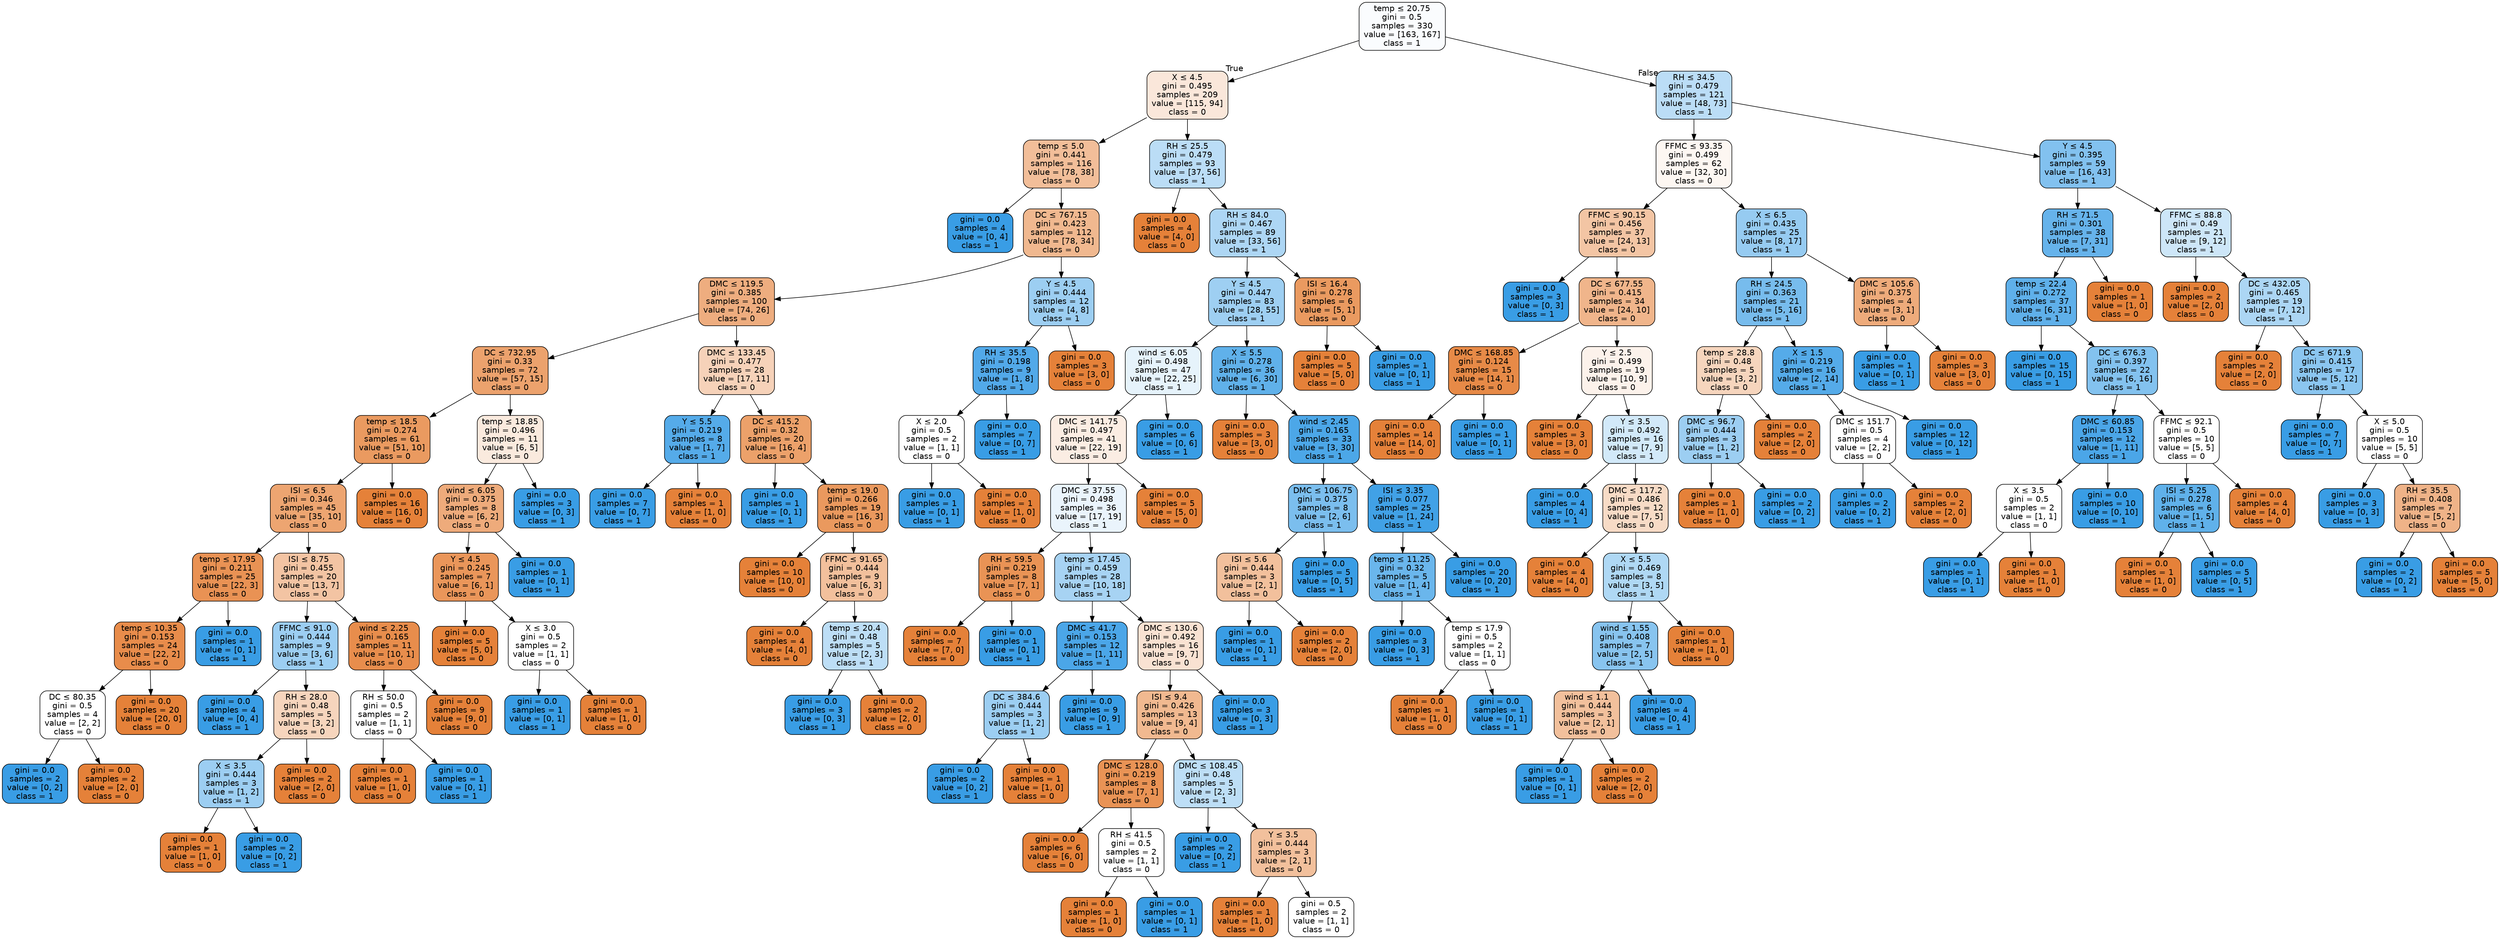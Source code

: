 digraph Tree {
node [shape=box, style="filled, rounded", color="black", fontname=helvetica] ;
edge [fontname=helvetica] ;
0 [label=<temp &le; 20.75<br/>gini = 0.5<br/>samples = 330<br/>value = [163, 167]<br/>class = 1>, fillcolor="#399de506"] ;
1 [label=<X &le; 4.5<br/>gini = 0.495<br/>samples = 209<br/>value = [115, 94]<br/>class = 0>, fillcolor="#e581392f"] ;
0 -> 1 [labeldistance=2.5, labelangle=45, headlabel="True"] ;
2 [label=<temp &le; 5.0<br/>gini = 0.441<br/>samples = 116<br/>value = [78, 38]<br/>class = 0>, fillcolor="#e5813983"] ;
1 -> 2 ;
3 [label=<gini = 0.0<br/>samples = 4<br/>value = [0, 4]<br/>class = 1>, fillcolor="#399de5ff"] ;
2 -> 3 ;
4 [label=<DC &le; 767.15<br/>gini = 0.423<br/>samples = 112<br/>value = [78, 34]<br/>class = 0>, fillcolor="#e5813990"] ;
2 -> 4 ;
5 [label=<DMC &le; 119.5<br/>gini = 0.385<br/>samples = 100<br/>value = [74, 26]<br/>class = 0>, fillcolor="#e58139a5"] ;
4 -> 5 ;
6 [label=<DC &le; 732.95<br/>gini = 0.33<br/>samples = 72<br/>value = [57, 15]<br/>class = 0>, fillcolor="#e58139bc"] ;
5 -> 6 ;
7 [label=<temp &le; 18.5<br/>gini = 0.274<br/>samples = 61<br/>value = [51, 10]<br/>class = 0>, fillcolor="#e58139cd"] ;
6 -> 7 ;
8 [label=<ISI &le; 6.5<br/>gini = 0.346<br/>samples = 45<br/>value = [35, 10]<br/>class = 0>, fillcolor="#e58139b6"] ;
7 -> 8 ;
9 [label=<temp &le; 17.95<br/>gini = 0.211<br/>samples = 25<br/>value = [22, 3]<br/>class = 0>, fillcolor="#e58139dc"] ;
8 -> 9 ;
10 [label=<temp &le; 10.35<br/>gini = 0.153<br/>samples = 24<br/>value = [22, 2]<br/>class = 0>, fillcolor="#e58139e8"] ;
9 -> 10 ;
11 [label=<DC &le; 80.35<br/>gini = 0.5<br/>samples = 4<br/>value = [2, 2]<br/>class = 0>, fillcolor="#e5813900"] ;
10 -> 11 ;
12 [label=<gini = 0.0<br/>samples = 2<br/>value = [0, 2]<br/>class = 1>, fillcolor="#399de5ff"] ;
11 -> 12 ;
13 [label=<gini = 0.0<br/>samples = 2<br/>value = [2, 0]<br/>class = 0>, fillcolor="#e58139ff"] ;
11 -> 13 ;
14 [label=<gini = 0.0<br/>samples = 20<br/>value = [20, 0]<br/>class = 0>, fillcolor="#e58139ff"] ;
10 -> 14 ;
15 [label=<gini = 0.0<br/>samples = 1<br/>value = [0, 1]<br/>class = 1>, fillcolor="#399de5ff"] ;
9 -> 15 ;
16 [label=<ISI &le; 8.75<br/>gini = 0.455<br/>samples = 20<br/>value = [13, 7]<br/>class = 0>, fillcolor="#e5813976"] ;
8 -> 16 ;
17 [label=<FFMC &le; 91.0<br/>gini = 0.444<br/>samples = 9<br/>value = [3, 6]<br/>class = 1>, fillcolor="#399de57f"] ;
16 -> 17 ;
18 [label=<gini = 0.0<br/>samples = 4<br/>value = [0, 4]<br/>class = 1>, fillcolor="#399de5ff"] ;
17 -> 18 ;
19 [label=<RH &le; 28.0<br/>gini = 0.48<br/>samples = 5<br/>value = [3, 2]<br/>class = 0>, fillcolor="#e5813955"] ;
17 -> 19 ;
20 [label=<X &le; 3.5<br/>gini = 0.444<br/>samples = 3<br/>value = [1, 2]<br/>class = 1>, fillcolor="#399de57f"] ;
19 -> 20 ;
21 [label=<gini = 0.0<br/>samples = 1<br/>value = [1, 0]<br/>class = 0>, fillcolor="#e58139ff"] ;
20 -> 21 ;
22 [label=<gini = 0.0<br/>samples = 2<br/>value = [0, 2]<br/>class = 1>, fillcolor="#399de5ff"] ;
20 -> 22 ;
23 [label=<gini = 0.0<br/>samples = 2<br/>value = [2, 0]<br/>class = 0>, fillcolor="#e58139ff"] ;
19 -> 23 ;
24 [label=<wind &le; 2.25<br/>gini = 0.165<br/>samples = 11<br/>value = [10, 1]<br/>class = 0>, fillcolor="#e58139e6"] ;
16 -> 24 ;
25 [label=<RH &le; 50.0<br/>gini = 0.5<br/>samples = 2<br/>value = [1, 1]<br/>class = 0>, fillcolor="#e5813900"] ;
24 -> 25 ;
26 [label=<gini = 0.0<br/>samples = 1<br/>value = [1, 0]<br/>class = 0>, fillcolor="#e58139ff"] ;
25 -> 26 ;
27 [label=<gini = 0.0<br/>samples = 1<br/>value = [0, 1]<br/>class = 1>, fillcolor="#399de5ff"] ;
25 -> 27 ;
28 [label=<gini = 0.0<br/>samples = 9<br/>value = [9, 0]<br/>class = 0>, fillcolor="#e58139ff"] ;
24 -> 28 ;
29 [label=<gini = 0.0<br/>samples = 16<br/>value = [16, 0]<br/>class = 0>, fillcolor="#e58139ff"] ;
7 -> 29 ;
30 [label=<temp &le; 18.85<br/>gini = 0.496<br/>samples = 11<br/>value = [6, 5]<br/>class = 0>, fillcolor="#e581392a"] ;
6 -> 30 ;
31 [label=<wind &le; 6.05<br/>gini = 0.375<br/>samples = 8<br/>value = [6, 2]<br/>class = 0>, fillcolor="#e58139aa"] ;
30 -> 31 ;
32 [label=<Y &le; 4.5<br/>gini = 0.245<br/>samples = 7<br/>value = [6, 1]<br/>class = 0>, fillcolor="#e58139d4"] ;
31 -> 32 ;
33 [label=<gini = 0.0<br/>samples = 5<br/>value = [5, 0]<br/>class = 0>, fillcolor="#e58139ff"] ;
32 -> 33 ;
34 [label=<X &le; 3.0<br/>gini = 0.5<br/>samples = 2<br/>value = [1, 1]<br/>class = 0>, fillcolor="#e5813900"] ;
32 -> 34 ;
35 [label=<gini = 0.0<br/>samples = 1<br/>value = [0, 1]<br/>class = 1>, fillcolor="#399de5ff"] ;
34 -> 35 ;
36 [label=<gini = 0.0<br/>samples = 1<br/>value = [1, 0]<br/>class = 0>, fillcolor="#e58139ff"] ;
34 -> 36 ;
37 [label=<gini = 0.0<br/>samples = 1<br/>value = [0, 1]<br/>class = 1>, fillcolor="#399de5ff"] ;
31 -> 37 ;
38 [label=<gini = 0.0<br/>samples = 3<br/>value = [0, 3]<br/>class = 1>, fillcolor="#399de5ff"] ;
30 -> 38 ;
39 [label=<DMC &le; 133.45<br/>gini = 0.477<br/>samples = 28<br/>value = [17, 11]<br/>class = 0>, fillcolor="#e581395a"] ;
5 -> 39 ;
40 [label=<Y &le; 5.5<br/>gini = 0.219<br/>samples = 8<br/>value = [1, 7]<br/>class = 1>, fillcolor="#399de5db"] ;
39 -> 40 ;
41 [label=<gini = 0.0<br/>samples = 7<br/>value = [0, 7]<br/>class = 1>, fillcolor="#399de5ff"] ;
40 -> 41 ;
42 [label=<gini = 0.0<br/>samples = 1<br/>value = [1, 0]<br/>class = 0>, fillcolor="#e58139ff"] ;
40 -> 42 ;
43 [label=<DC &le; 415.2<br/>gini = 0.32<br/>samples = 20<br/>value = [16, 4]<br/>class = 0>, fillcolor="#e58139bf"] ;
39 -> 43 ;
44 [label=<gini = 0.0<br/>samples = 1<br/>value = [0, 1]<br/>class = 1>, fillcolor="#399de5ff"] ;
43 -> 44 ;
45 [label=<temp &le; 19.0<br/>gini = 0.266<br/>samples = 19<br/>value = [16, 3]<br/>class = 0>, fillcolor="#e58139cf"] ;
43 -> 45 ;
46 [label=<gini = 0.0<br/>samples = 10<br/>value = [10, 0]<br/>class = 0>, fillcolor="#e58139ff"] ;
45 -> 46 ;
47 [label=<FFMC &le; 91.65<br/>gini = 0.444<br/>samples = 9<br/>value = [6, 3]<br/>class = 0>, fillcolor="#e581397f"] ;
45 -> 47 ;
48 [label=<gini = 0.0<br/>samples = 4<br/>value = [4, 0]<br/>class = 0>, fillcolor="#e58139ff"] ;
47 -> 48 ;
49 [label=<temp &le; 20.4<br/>gini = 0.48<br/>samples = 5<br/>value = [2, 3]<br/>class = 1>, fillcolor="#399de555"] ;
47 -> 49 ;
50 [label=<gini = 0.0<br/>samples = 3<br/>value = [0, 3]<br/>class = 1>, fillcolor="#399de5ff"] ;
49 -> 50 ;
51 [label=<gini = 0.0<br/>samples = 2<br/>value = [2, 0]<br/>class = 0>, fillcolor="#e58139ff"] ;
49 -> 51 ;
52 [label=<Y &le; 4.5<br/>gini = 0.444<br/>samples = 12<br/>value = [4, 8]<br/>class = 1>, fillcolor="#399de57f"] ;
4 -> 52 ;
53 [label=<RH &le; 35.5<br/>gini = 0.198<br/>samples = 9<br/>value = [1, 8]<br/>class = 1>, fillcolor="#399de5df"] ;
52 -> 53 ;
54 [label=<X &le; 2.0<br/>gini = 0.5<br/>samples = 2<br/>value = [1, 1]<br/>class = 0>, fillcolor="#e5813900"] ;
53 -> 54 ;
55 [label=<gini = 0.0<br/>samples = 1<br/>value = [0, 1]<br/>class = 1>, fillcolor="#399de5ff"] ;
54 -> 55 ;
56 [label=<gini = 0.0<br/>samples = 1<br/>value = [1, 0]<br/>class = 0>, fillcolor="#e58139ff"] ;
54 -> 56 ;
57 [label=<gini = 0.0<br/>samples = 7<br/>value = [0, 7]<br/>class = 1>, fillcolor="#399de5ff"] ;
53 -> 57 ;
58 [label=<gini = 0.0<br/>samples = 3<br/>value = [3, 0]<br/>class = 0>, fillcolor="#e58139ff"] ;
52 -> 58 ;
59 [label=<RH &le; 25.5<br/>gini = 0.479<br/>samples = 93<br/>value = [37, 56]<br/>class = 1>, fillcolor="#399de557"] ;
1 -> 59 ;
60 [label=<gini = 0.0<br/>samples = 4<br/>value = [4, 0]<br/>class = 0>, fillcolor="#e58139ff"] ;
59 -> 60 ;
61 [label=<RH &le; 84.0<br/>gini = 0.467<br/>samples = 89<br/>value = [33, 56]<br/>class = 1>, fillcolor="#399de569"] ;
59 -> 61 ;
62 [label=<Y &le; 4.5<br/>gini = 0.447<br/>samples = 83<br/>value = [28, 55]<br/>class = 1>, fillcolor="#399de57d"] ;
61 -> 62 ;
63 [label=<wind &le; 6.05<br/>gini = 0.498<br/>samples = 47<br/>value = [22, 25]<br/>class = 1>, fillcolor="#399de51f"] ;
62 -> 63 ;
64 [label=<DMC &le; 141.75<br/>gini = 0.497<br/>samples = 41<br/>value = [22, 19]<br/>class = 0>, fillcolor="#e5813923"] ;
63 -> 64 ;
65 [label=<DMC &le; 37.55<br/>gini = 0.498<br/>samples = 36<br/>value = [17, 19]<br/>class = 1>, fillcolor="#399de51b"] ;
64 -> 65 ;
66 [label=<RH &le; 59.5<br/>gini = 0.219<br/>samples = 8<br/>value = [7, 1]<br/>class = 0>, fillcolor="#e58139db"] ;
65 -> 66 ;
67 [label=<gini = 0.0<br/>samples = 7<br/>value = [7, 0]<br/>class = 0>, fillcolor="#e58139ff"] ;
66 -> 67 ;
68 [label=<gini = 0.0<br/>samples = 1<br/>value = [0, 1]<br/>class = 1>, fillcolor="#399de5ff"] ;
66 -> 68 ;
69 [label=<temp &le; 17.45<br/>gini = 0.459<br/>samples = 28<br/>value = [10, 18]<br/>class = 1>, fillcolor="#399de571"] ;
65 -> 69 ;
70 [label=<DMC &le; 41.7<br/>gini = 0.153<br/>samples = 12<br/>value = [1, 11]<br/>class = 1>, fillcolor="#399de5e8"] ;
69 -> 70 ;
71 [label=<DC &le; 384.6<br/>gini = 0.444<br/>samples = 3<br/>value = [1, 2]<br/>class = 1>, fillcolor="#399de57f"] ;
70 -> 71 ;
72 [label=<gini = 0.0<br/>samples = 2<br/>value = [0, 2]<br/>class = 1>, fillcolor="#399de5ff"] ;
71 -> 72 ;
73 [label=<gini = 0.0<br/>samples = 1<br/>value = [1, 0]<br/>class = 0>, fillcolor="#e58139ff"] ;
71 -> 73 ;
74 [label=<gini = 0.0<br/>samples = 9<br/>value = [0, 9]<br/>class = 1>, fillcolor="#399de5ff"] ;
70 -> 74 ;
75 [label=<DMC &le; 130.6<br/>gini = 0.492<br/>samples = 16<br/>value = [9, 7]<br/>class = 0>, fillcolor="#e5813939"] ;
69 -> 75 ;
76 [label=<ISI &le; 9.4<br/>gini = 0.426<br/>samples = 13<br/>value = [9, 4]<br/>class = 0>, fillcolor="#e581398e"] ;
75 -> 76 ;
77 [label=<DMC &le; 128.0<br/>gini = 0.219<br/>samples = 8<br/>value = [7, 1]<br/>class = 0>, fillcolor="#e58139db"] ;
76 -> 77 ;
78 [label=<gini = 0.0<br/>samples = 6<br/>value = [6, 0]<br/>class = 0>, fillcolor="#e58139ff"] ;
77 -> 78 ;
79 [label=<RH &le; 41.5<br/>gini = 0.5<br/>samples = 2<br/>value = [1, 1]<br/>class = 0>, fillcolor="#e5813900"] ;
77 -> 79 ;
80 [label=<gini = 0.0<br/>samples = 1<br/>value = [1, 0]<br/>class = 0>, fillcolor="#e58139ff"] ;
79 -> 80 ;
81 [label=<gini = 0.0<br/>samples = 1<br/>value = [0, 1]<br/>class = 1>, fillcolor="#399de5ff"] ;
79 -> 81 ;
82 [label=<DMC &le; 108.45<br/>gini = 0.48<br/>samples = 5<br/>value = [2, 3]<br/>class = 1>, fillcolor="#399de555"] ;
76 -> 82 ;
83 [label=<gini = 0.0<br/>samples = 2<br/>value = [0, 2]<br/>class = 1>, fillcolor="#399de5ff"] ;
82 -> 83 ;
84 [label=<Y &le; 3.5<br/>gini = 0.444<br/>samples = 3<br/>value = [2, 1]<br/>class = 0>, fillcolor="#e581397f"] ;
82 -> 84 ;
85 [label=<gini = 0.0<br/>samples = 1<br/>value = [1, 0]<br/>class = 0>, fillcolor="#e58139ff"] ;
84 -> 85 ;
86 [label=<gini = 0.5<br/>samples = 2<br/>value = [1, 1]<br/>class = 0>, fillcolor="#e5813900"] ;
84 -> 86 ;
87 [label=<gini = 0.0<br/>samples = 3<br/>value = [0, 3]<br/>class = 1>, fillcolor="#399de5ff"] ;
75 -> 87 ;
88 [label=<gini = 0.0<br/>samples = 5<br/>value = [5, 0]<br/>class = 0>, fillcolor="#e58139ff"] ;
64 -> 88 ;
89 [label=<gini = 0.0<br/>samples = 6<br/>value = [0, 6]<br/>class = 1>, fillcolor="#399de5ff"] ;
63 -> 89 ;
90 [label=<X &le; 5.5<br/>gini = 0.278<br/>samples = 36<br/>value = [6, 30]<br/>class = 1>, fillcolor="#399de5cc"] ;
62 -> 90 ;
91 [label=<gini = 0.0<br/>samples = 3<br/>value = [3, 0]<br/>class = 0>, fillcolor="#e58139ff"] ;
90 -> 91 ;
92 [label=<wind &le; 2.45<br/>gini = 0.165<br/>samples = 33<br/>value = [3, 30]<br/>class = 1>, fillcolor="#399de5e6"] ;
90 -> 92 ;
93 [label=<DMC &le; 106.75<br/>gini = 0.375<br/>samples = 8<br/>value = [2, 6]<br/>class = 1>, fillcolor="#399de5aa"] ;
92 -> 93 ;
94 [label=<ISI &le; 5.6<br/>gini = 0.444<br/>samples = 3<br/>value = [2, 1]<br/>class = 0>, fillcolor="#e581397f"] ;
93 -> 94 ;
95 [label=<gini = 0.0<br/>samples = 1<br/>value = [0, 1]<br/>class = 1>, fillcolor="#399de5ff"] ;
94 -> 95 ;
96 [label=<gini = 0.0<br/>samples = 2<br/>value = [2, 0]<br/>class = 0>, fillcolor="#e58139ff"] ;
94 -> 96 ;
97 [label=<gini = 0.0<br/>samples = 5<br/>value = [0, 5]<br/>class = 1>, fillcolor="#399de5ff"] ;
93 -> 97 ;
98 [label=<ISI &le; 3.35<br/>gini = 0.077<br/>samples = 25<br/>value = [1, 24]<br/>class = 1>, fillcolor="#399de5f4"] ;
92 -> 98 ;
99 [label=<temp &le; 11.25<br/>gini = 0.32<br/>samples = 5<br/>value = [1, 4]<br/>class = 1>, fillcolor="#399de5bf"] ;
98 -> 99 ;
100 [label=<gini = 0.0<br/>samples = 3<br/>value = [0, 3]<br/>class = 1>, fillcolor="#399de5ff"] ;
99 -> 100 ;
101 [label=<temp &le; 17.9<br/>gini = 0.5<br/>samples = 2<br/>value = [1, 1]<br/>class = 0>, fillcolor="#e5813900"] ;
99 -> 101 ;
102 [label=<gini = 0.0<br/>samples = 1<br/>value = [1, 0]<br/>class = 0>, fillcolor="#e58139ff"] ;
101 -> 102 ;
103 [label=<gini = 0.0<br/>samples = 1<br/>value = [0, 1]<br/>class = 1>, fillcolor="#399de5ff"] ;
101 -> 103 ;
104 [label=<gini = 0.0<br/>samples = 20<br/>value = [0, 20]<br/>class = 1>, fillcolor="#399de5ff"] ;
98 -> 104 ;
105 [label=<ISI &le; 16.4<br/>gini = 0.278<br/>samples = 6<br/>value = [5, 1]<br/>class = 0>, fillcolor="#e58139cc"] ;
61 -> 105 ;
106 [label=<gini = 0.0<br/>samples = 5<br/>value = [5, 0]<br/>class = 0>, fillcolor="#e58139ff"] ;
105 -> 106 ;
107 [label=<gini = 0.0<br/>samples = 1<br/>value = [0, 1]<br/>class = 1>, fillcolor="#399de5ff"] ;
105 -> 107 ;
108 [label=<RH &le; 34.5<br/>gini = 0.479<br/>samples = 121<br/>value = [48, 73]<br/>class = 1>, fillcolor="#399de557"] ;
0 -> 108 [labeldistance=2.5, labelangle=-45, headlabel="False"] ;
109 [label=<FFMC &le; 93.35<br/>gini = 0.499<br/>samples = 62<br/>value = [32, 30]<br/>class = 0>, fillcolor="#e5813910"] ;
108 -> 109 ;
110 [label=<FFMC &le; 90.15<br/>gini = 0.456<br/>samples = 37<br/>value = [24, 13]<br/>class = 0>, fillcolor="#e5813975"] ;
109 -> 110 ;
111 [label=<gini = 0.0<br/>samples = 3<br/>value = [0, 3]<br/>class = 1>, fillcolor="#399de5ff"] ;
110 -> 111 ;
112 [label=<DC &le; 677.55<br/>gini = 0.415<br/>samples = 34<br/>value = [24, 10]<br/>class = 0>, fillcolor="#e5813995"] ;
110 -> 112 ;
113 [label=<DMC &le; 168.85<br/>gini = 0.124<br/>samples = 15<br/>value = [14, 1]<br/>class = 0>, fillcolor="#e58139ed"] ;
112 -> 113 ;
114 [label=<gini = 0.0<br/>samples = 14<br/>value = [14, 0]<br/>class = 0>, fillcolor="#e58139ff"] ;
113 -> 114 ;
115 [label=<gini = 0.0<br/>samples = 1<br/>value = [0, 1]<br/>class = 1>, fillcolor="#399de5ff"] ;
113 -> 115 ;
116 [label=<Y &le; 2.5<br/>gini = 0.499<br/>samples = 19<br/>value = [10, 9]<br/>class = 0>, fillcolor="#e5813919"] ;
112 -> 116 ;
117 [label=<gini = 0.0<br/>samples = 3<br/>value = [3, 0]<br/>class = 0>, fillcolor="#e58139ff"] ;
116 -> 117 ;
118 [label=<Y &le; 3.5<br/>gini = 0.492<br/>samples = 16<br/>value = [7, 9]<br/>class = 1>, fillcolor="#399de539"] ;
116 -> 118 ;
119 [label=<gini = 0.0<br/>samples = 4<br/>value = [0, 4]<br/>class = 1>, fillcolor="#399de5ff"] ;
118 -> 119 ;
120 [label=<DMC &le; 117.2<br/>gini = 0.486<br/>samples = 12<br/>value = [7, 5]<br/>class = 0>, fillcolor="#e5813949"] ;
118 -> 120 ;
121 [label=<gini = 0.0<br/>samples = 4<br/>value = [4, 0]<br/>class = 0>, fillcolor="#e58139ff"] ;
120 -> 121 ;
122 [label=<X &le; 5.5<br/>gini = 0.469<br/>samples = 8<br/>value = [3, 5]<br/>class = 1>, fillcolor="#399de566"] ;
120 -> 122 ;
123 [label=<wind &le; 1.55<br/>gini = 0.408<br/>samples = 7<br/>value = [2, 5]<br/>class = 1>, fillcolor="#399de599"] ;
122 -> 123 ;
124 [label=<wind &le; 1.1<br/>gini = 0.444<br/>samples = 3<br/>value = [2, 1]<br/>class = 0>, fillcolor="#e581397f"] ;
123 -> 124 ;
125 [label=<gini = 0.0<br/>samples = 1<br/>value = [0, 1]<br/>class = 1>, fillcolor="#399de5ff"] ;
124 -> 125 ;
126 [label=<gini = 0.0<br/>samples = 2<br/>value = [2, 0]<br/>class = 0>, fillcolor="#e58139ff"] ;
124 -> 126 ;
127 [label=<gini = 0.0<br/>samples = 4<br/>value = [0, 4]<br/>class = 1>, fillcolor="#399de5ff"] ;
123 -> 127 ;
128 [label=<gini = 0.0<br/>samples = 1<br/>value = [1, 0]<br/>class = 0>, fillcolor="#e58139ff"] ;
122 -> 128 ;
129 [label=<X &le; 6.5<br/>gini = 0.435<br/>samples = 25<br/>value = [8, 17]<br/>class = 1>, fillcolor="#399de587"] ;
109 -> 129 ;
130 [label=<RH &le; 24.5<br/>gini = 0.363<br/>samples = 21<br/>value = [5, 16]<br/>class = 1>, fillcolor="#399de5af"] ;
129 -> 130 ;
131 [label=<temp &le; 28.8<br/>gini = 0.48<br/>samples = 5<br/>value = [3, 2]<br/>class = 0>, fillcolor="#e5813955"] ;
130 -> 131 ;
132 [label=<DMC &le; 96.7<br/>gini = 0.444<br/>samples = 3<br/>value = [1, 2]<br/>class = 1>, fillcolor="#399de57f"] ;
131 -> 132 ;
133 [label=<gini = 0.0<br/>samples = 1<br/>value = [1, 0]<br/>class = 0>, fillcolor="#e58139ff"] ;
132 -> 133 ;
134 [label=<gini = 0.0<br/>samples = 2<br/>value = [0, 2]<br/>class = 1>, fillcolor="#399de5ff"] ;
132 -> 134 ;
135 [label=<gini = 0.0<br/>samples = 2<br/>value = [2, 0]<br/>class = 0>, fillcolor="#e58139ff"] ;
131 -> 135 ;
136 [label=<X &le; 1.5<br/>gini = 0.219<br/>samples = 16<br/>value = [2, 14]<br/>class = 1>, fillcolor="#399de5db"] ;
130 -> 136 ;
137 [label=<DMC &le; 151.7<br/>gini = 0.5<br/>samples = 4<br/>value = [2, 2]<br/>class = 0>, fillcolor="#e5813900"] ;
136 -> 137 ;
138 [label=<gini = 0.0<br/>samples = 2<br/>value = [0, 2]<br/>class = 1>, fillcolor="#399de5ff"] ;
137 -> 138 ;
139 [label=<gini = 0.0<br/>samples = 2<br/>value = [2, 0]<br/>class = 0>, fillcolor="#e58139ff"] ;
137 -> 139 ;
140 [label=<gini = 0.0<br/>samples = 12<br/>value = [0, 12]<br/>class = 1>, fillcolor="#399de5ff"] ;
136 -> 140 ;
141 [label=<DMC &le; 105.6<br/>gini = 0.375<br/>samples = 4<br/>value = [3, 1]<br/>class = 0>, fillcolor="#e58139aa"] ;
129 -> 141 ;
142 [label=<gini = 0.0<br/>samples = 1<br/>value = [0, 1]<br/>class = 1>, fillcolor="#399de5ff"] ;
141 -> 142 ;
143 [label=<gini = 0.0<br/>samples = 3<br/>value = [3, 0]<br/>class = 0>, fillcolor="#e58139ff"] ;
141 -> 143 ;
144 [label=<Y &le; 4.5<br/>gini = 0.395<br/>samples = 59<br/>value = [16, 43]<br/>class = 1>, fillcolor="#399de5a0"] ;
108 -> 144 ;
145 [label=<RH &le; 71.5<br/>gini = 0.301<br/>samples = 38<br/>value = [7, 31]<br/>class = 1>, fillcolor="#399de5c5"] ;
144 -> 145 ;
146 [label=<temp &le; 22.4<br/>gini = 0.272<br/>samples = 37<br/>value = [6, 31]<br/>class = 1>, fillcolor="#399de5ce"] ;
145 -> 146 ;
147 [label=<gini = 0.0<br/>samples = 15<br/>value = [0, 15]<br/>class = 1>, fillcolor="#399de5ff"] ;
146 -> 147 ;
148 [label=<DC &le; 676.3<br/>gini = 0.397<br/>samples = 22<br/>value = [6, 16]<br/>class = 1>, fillcolor="#399de59f"] ;
146 -> 148 ;
149 [label=<DMC &le; 60.85<br/>gini = 0.153<br/>samples = 12<br/>value = [1, 11]<br/>class = 1>, fillcolor="#399de5e8"] ;
148 -> 149 ;
150 [label=<X &le; 3.5<br/>gini = 0.5<br/>samples = 2<br/>value = [1, 1]<br/>class = 0>, fillcolor="#e5813900"] ;
149 -> 150 ;
151 [label=<gini = 0.0<br/>samples = 1<br/>value = [0, 1]<br/>class = 1>, fillcolor="#399de5ff"] ;
150 -> 151 ;
152 [label=<gini = 0.0<br/>samples = 1<br/>value = [1, 0]<br/>class = 0>, fillcolor="#e58139ff"] ;
150 -> 152 ;
153 [label=<gini = 0.0<br/>samples = 10<br/>value = [0, 10]<br/>class = 1>, fillcolor="#399de5ff"] ;
149 -> 153 ;
154 [label=<FFMC &le; 92.1<br/>gini = 0.5<br/>samples = 10<br/>value = [5, 5]<br/>class = 0>, fillcolor="#e5813900"] ;
148 -> 154 ;
155 [label=<ISI &le; 5.25<br/>gini = 0.278<br/>samples = 6<br/>value = [1, 5]<br/>class = 1>, fillcolor="#399de5cc"] ;
154 -> 155 ;
156 [label=<gini = 0.0<br/>samples = 1<br/>value = [1, 0]<br/>class = 0>, fillcolor="#e58139ff"] ;
155 -> 156 ;
157 [label=<gini = 0.0<br/>samples = 5<br/>value = [0, 5]<br/>class = 1>, fillcolor="#399de5ff"] ;
155 -> 157 ;
158 [label=<gini = 0.0<br/>samples = 4<br/>value = [4, 0]<br/>class = 0>, fillcolor="#e58139ff"] ;
154 -> 158 ;
159 [label=<gini = 0.0<br/>samples = 1<br/>value = [1, 0]<br/>class = 0>, fillcolor="#e58139ff"] ;
145 -> 159 ;
160 [label=<FFMC &le; 88.8<br/>gini = 0.49<br/>samples = 21<br/>value = [9, 12]<br/>class = 1>, fillcolor="#399de540"] ;
144 -> 160 ;
161 [label=<gini = 0.0<br/>samples = 2<br/>value = [2, 0]<br/>class = 0>, fillcolor="#e58139ff"] ;
160 -> 161 ;
162 [label=<DC &le; 432.05<br/>gini = 0.465<br/>samples = 19<br/>value = [7, 12]<br/>class = 1>, fillcolor="#399de56a"] ;
160 -> 162 ;
163 [label=<gini = 0.0<br/>samples = 2<br/>value = [2, 0]<br/>class = 0>, fillcolor="#e58139ff"] ;
162 -> 163 ;
164 [label=<DC &le; 671.9<br/>gini = 0.415<br/>samples = 17<br/>value = [5, 12]<br/>class = 1>, fillcolor="#399de595"] ;
162 -> 164 ;
165 [label=<gini = 0.0<br/>samples = 7<br/>value = [0, 7]<br/>class = 1>, fillcolor="#399de5ff"] ;
164 -> 165 ;
166 [label=<X &le; 5.0<br/>gini = 0.5<br/>samples = 10<br/>value = [5, 5]<br/>class = 0>, fillcolor="#e5813900"] ;
164 -> 166 ;
167 [label=<gini = 0.0<br/>samples = 3<br/>value = [0, 3]<br/>class = 1>, fillcolor="#399de5ff"] ;
166 -> 167 ;
168 [label=<RH &le; 35.5<br/>gini = 0.408<br/>samples = 7<br/>value = [5, 2]<br/>class = 0>, fillcolor="#e5813999"] ;
166 -> 168 ;
169 [label=<gini = 0.0<br/>samples = 2<br/>value = [0, 2]<br/>class = 1>, fillcolor="#399de5ff"] ;
168 -> 169 ;
170 [label=<gini = 0.0<br/>samples = 5<br/>value = [5, 0]<br/>class = 0>, fillcolor="#e58139ff"] ;
168 -> 170 ;
}
